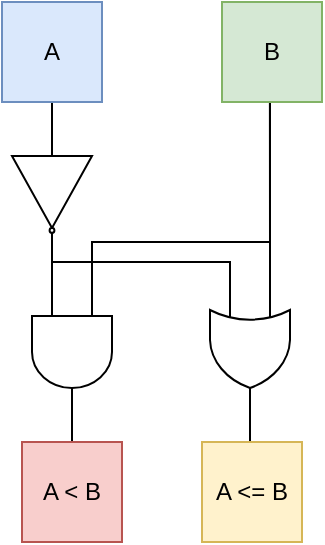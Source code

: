 <mxfile version="13.7.9" type="device"><diagram id="1-ZRSuE_QWxSfuBugylQ" name="Page-1"><mxGraphModel dx="981" dy="567" grid="1" gridSize="5" guides="0" tooltips="1" connect="1" arrows="1" fold="1" page="1" pageScale="1" pageWidth="827" pageHeight="1169" math="0" shadow="0"><root><mxCell id="0"/><mxCell id="1" parent="0"/><mxCell id="pIl4eA5k5-EHMHYU6Fmj-2" style="edgeStyle=orthogonalEdgeStyle;rounded=0;orthogonalLoop=1;jettySize=auto;html=1;exitX=0.5;exitY=1;exitDx=0;exitDy=0;entryX=0;entryY=0.5;entryDx=0;entryDy=0;endArrow=none;endFill=0;" edge="1" parent="1" source="wpfoF-2_3qMWbZkt9s45-1" target="pIl4eA5k5-EHMHYU6Fmj-1"><mxGeometry relative="1" as="geometry"/></mxCell><mxCell id="pIl4eA5k5-EHMHYU6Fmj-10" style="edgeStyle=orthogonalEdgeStyle;rounded=0;orthogonalLoop=1;jettySize=auto;html=1;entryX=0;entryY=0.75;entryDx=0;entryDy=0;entryPerimeter=0;endArrow=none;endFill=0;" edge="1" parent="1" source="pIl4eA5k5-EHMHYU6Fmj-1" target="pIl4eA5k5-EHMHYU6Fmj-4"><mxGeometry relative="1" as="geometry"/></mxCell><mxCell id="pIl4eA5k5-EHMHYU6Fmj-11" style="edgeStyle=orthogonalEdgeStyle;rounded=0;orthogonalLoop=1;jettySize=auto;html=1;exitX=1;exitY=0.5;exitDx=0;exitDy=0;entryX=0;entryY=0.75;entryDx=0;entryDy=0;entryPerimeter=0;endArrow=none;endFill=0;" edge="1" parent="1" source="pIl4eA5k5-EHMHYU6Fmj-1" target="pIl4eA5k5-EHMHYU6Fmj-5"><mxGeometry relative="1" as="geometry"><Array as="points"><mxPoint x="295" y="210"/><mxPoint x="384" y="210"/></Array></mxGeometry></mxCell><mxCell id="pIl4eA5k5-EHMHYU6Fmj-1" value="" style="verticalLabelPosition=bottom;shadow=0;dashed=0;align=center;html=1;verticalAlign=top;shape=mxgraph.electrical.logic_gates.buffer2;negating=1;direction=south;" vertex="1" parent="1"><mxGeometry x="275" y="145" width="40" height="60" as="geometry"/></mxCell><mxCell id="pIl4eA5k5-EHMHYU6Fmj-9" style="edgeStyle=orthogonalEdgeStyle;rounded=0;orthogonalLoop=1;jettySize=auto;html=1;exitX=0;exitY=0.25;exitDx=0;exitDy=0;exitPerimeter=0;entryX=0.479;entryY=1.003;entryDx=0;entryDy=0;entryPerimeter=0;endArrow=none;endFill=0;" edge="1" parent="1" source="pIl4eA5k5-EHMHYU6Fmj-4" target="wpfoF-2_3qMWbZkt9s45-2"><mxGeometry relative="1" as="geometry"><Array as="points"><mxPoint x="315" y="200"/><mxPoint x="404" y="200"/></Array></mxGeometry></mxCell><mxCell id="pIl4eA5k5-EHMHYU6Fmj-15" style="edgeStyle=orthogonalEdgeStyle;rounded=0;orthogonalLoop=1;jettySize=auto;html=1;exitX=1;exitY=0.5;exitDx=0;exitDy=0;exitPerimeter=0;endArrow=none;endFill=0;" edge="1" parent="1" source="pIl4eA5k5-EHMHYU6Fmj-4" target="pIl4eA5k5-EHMHYU6Fmj-12"><mxGeometry relative="1" as="geometry"/></mxCell><mxCell id="pIl4eA5k5-EHMHYU6Fmj-4" value="" style="verticalLabelPosition=bottom;shadow=0;dashed=0;align=center;html=1;verticalAlign=top;shape=mxgraph.electrical.logic_gates.logic_gate;operation=and;direction=south;" vertex="1" parent="1"><mxGeometry x="285" y="225" width="40" height="60" as="geometry"/></mxCell><mxCell id="pIl4eA5k5-EHMHYU6Fmj-7" style="edgeStyle=orthogonalEdgeStyle;rounded=0;orthogonalLoop=1;jettySize=auto;html=1;exitX=0;exitY=0.25;exitDx=0;exitDy=0;exitPerimeter=0;entryX=0.5;entryY=1;entryDx=0;entryDy=0;endArrow=none;endFill=0;" edge="1" parent="1" source="pIl4eA5k5-EHMHYU6Fmj-5" target="wpfoF-2_3qMWbZkt9s45-2"><mxGeometry relative="1" as="geometry"><Array as="points"><mxPoint x="404" y="115"/><mxPoint x="405" y="115"/></Array></mxGeometry></mxCell><mxCell id="pIl4eA5k5-EHMHYU6Fmj-14" style="edgeStyle=orthogonalEdgeStyle;rounded=0;orthogonalLoop=1;jettySize=auto;html=1;exitX=1;exitY=0.5;exitDx=0;exitDy=0;exitPerimeter=0;endArrow=none;endFill=0;" edge="1" parent="1" source="pIl4eA5k5-EHMHYU6Fmj-5" target="pIl4eA5k5-EHMHYU6Fmj-13"><mxGeometry relative="1" as="geometry"/></mxCell><mxCell id="pIl4eA5k5-EHMHYU6Fmj-5" value="" style="verticalLabelPosition=bottom;shadow=0;dashed=0;align=center;html=1;verticalAlign=top;shape=mxgraph.electrical.logic_gates.logic_gate;operation=or;direction=south;" vertex="1" parent="1"><mxGeometry x="374" y="225" width="40" height="60" as="geometry"/></mxCell><mxCell id="wpfoF-2_3qMWbZkt9s45-2" value="B" style="rounded=0;whiteSpace=wrap;html=1;fillColor=#d5e8d4;strokeColor=#82b366;" parent="1" vertex="1"><mxGeometry x="380" y="80" width="50" height="50" as="geometry"/></mxCell><mxCell id="wpfoF-2_3qMWbZkt9s45-1" value="A" style="rounded=0;whiteSpace=wrap;html=1;fillColor=#dae8fc;strokeColor=#6c8ebf;" parent="1" vertex="1"><mxGeometry x="270" y="80" width="50" height="50" as="geometry"/></mxCell><mxCell id="pIl4eA5k5-EHMHYU6Fmj-12" value="A &amp;lt; B" style="rounded=0;whiteSpace=wrap;html=1;fillColor=#f8cecc;strokeColor=#b85450;" vertex="1" parent="1"><mxGeometry x="280" y="300" width="50" height="50" as="geometry"/></mxCell><mxCell id="pIl4eA5k5-EHMHYU6Fmj-13" value="A &amp;lt;= B" style="rounded=0;whiteSpace=wrap;html=1;fillColor=#fff2cc;strokeColor=#d6b656;" vertex="1" parent="1"><mxGeometry x="370" y="300" width="50" height="50" as="geometry"/></mxCell></root></mxGraphModel></diagram></mxfile>